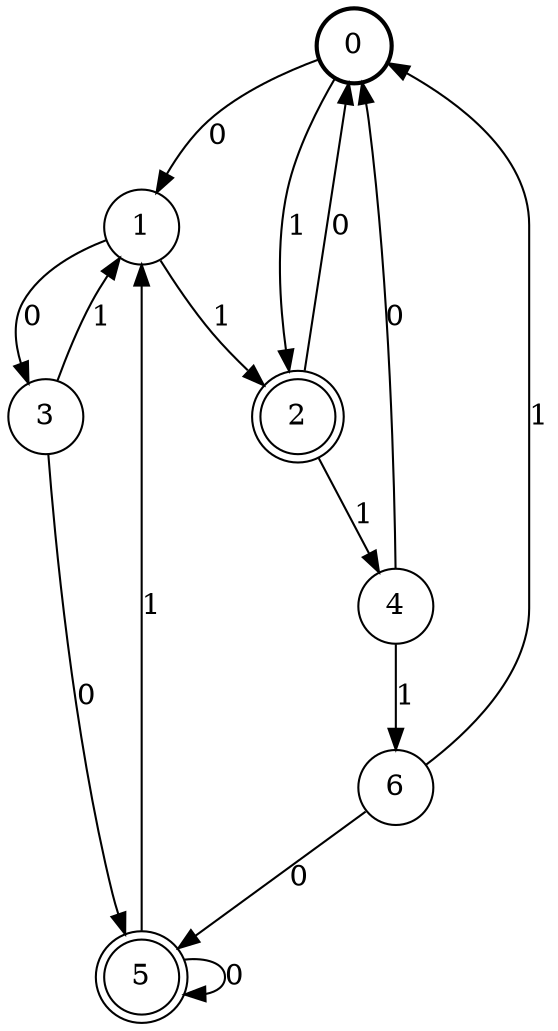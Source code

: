 digraph Automat {
    node [shape = circle];
    0 [style = "bold"];
    0 -> 1 [label = "0"];
    0 -> 2 [label = "1"];
    1 -> 3 [label = "0"];
    1 -> 2 [label = "1"];
    2 [peripheries=2]
    2 -> 0 [label = "0"];
    2 -> 4 [label = "1"];
    3 -> 5 [label = "0"];
    3 -> 1 [label = "1"];
    4 -> 0 [label = "0"];
    4 -> 6 [label = "1"];
    5 [peripheries=2]
    5 -> 5 [label = "0"];
    5 -> 1 [label = "1"];
    6 -> 5 [label = "0"];
    6 -> 0 [label = "1"];
}
